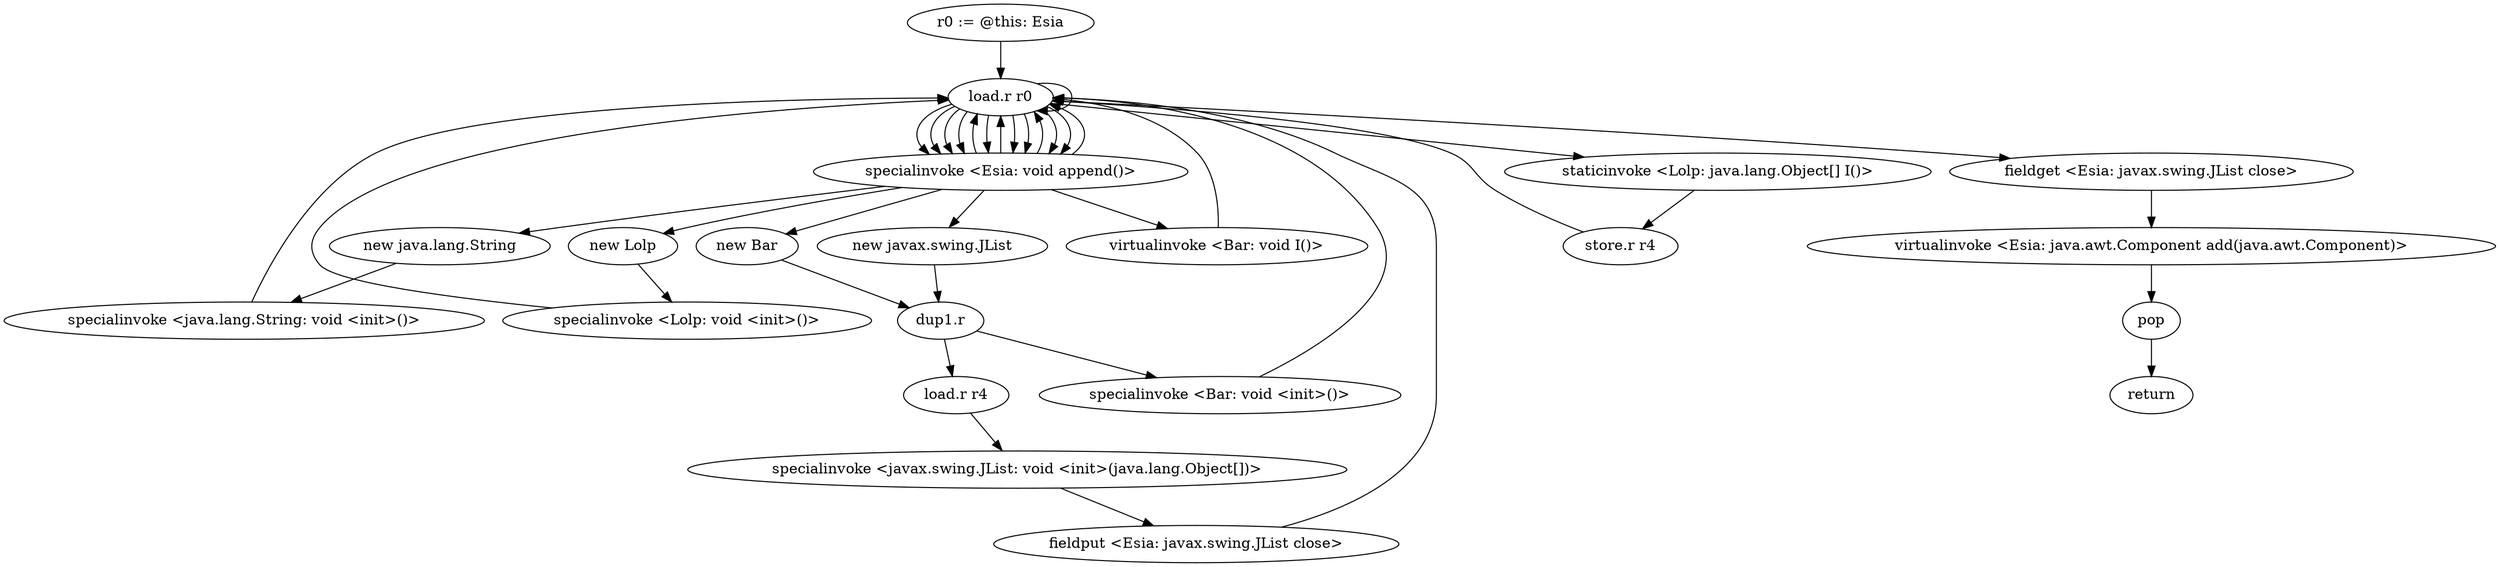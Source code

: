 digraph "" {
    "r0 := @this: Esia"
    "load.r r0"
    "r0 := @this: Esia"->"load.r r0";
    "specialinvoke <Esia: void append()>"
    "load.r r0"->"specialinvoke <Esia: void append()>";
    "new java.lang.String"
    "specialinvoke <Esia: void append()>"->"new java.lang.String";
    "specialinvoke <java.lang.String: void <init>()>"
    "new java.lang.String"->"specialinvoke <java.lang.String: void <init>()>";
    "specialinvoke <java.lang.String: void <init>()>"->"load.r r0";
    "load.r r0"->"specialinvoke <Esia: void append()>";
    "new Lolp"
    "specialinvoke <Esia: void append()>"->"new Lolp";
    "specialinvoke <Lolp: void <init>()>"
    "new Lolp"->"specialinvoke <Lolp: void <init>()>";
    "specialinvoke <Lolp: void <init>()>"->"load.r r0";
    "load.r r0"->"specialinvoke <Esia: void append()>";
    "new Bar"
    "specialinvoke <Esia: void append()>"->"new Bar";
    "dup1.r"
    "new Bar"->"dup1.r";
    "specialinvoke <Bar: void <init>()>"
    "dup1.r"->"specialinvoke <Bar: void <init>()>";
    "specialinvoke <Bar: void <init>()>"->"load.r r0";
    "load.r r0"->"specialinvoke <Esia: void append()>";
    "specialinvoke <Esia: void append()>"->"load.r r0";
    "load.r r0"->"specialinvoke <Esia: void append()>";
    "specialinvoke <Esia: void append()>"->"load.r r0";
    "load.r r0"->"specialinvoke <Esia: void append()>";
    "virtualinvoke <Bar: void I()>"
    "specialinvoke <Esia: void append()>"->"virtualinvoke <Bar: void I()>";
    "virtualinvoke <Bar: void I()>"->"load.r r0";
    "load.r r0"->"specialinvoke <Esia: void append()>";
    "specialinvoke <Esia: void append()>"->"load.r r0";
    "staticinvoke <Lolp: java.lang.Object[] I()>"
    "load.r r0"->"staticinvoke <Lolp: java.lang.Object[] I()>";
    "store.r r4"
    "staticinvoke <Lolp: java.lang.Object[] I()>"->"store.r r4";
    "store.r r4"->"load.r r0";
    "load.r r0"->"specialinvoke <Esia: void append()>";
    "new javax.swing.JList"
    "specialinvoke <Esia: void append()>"->"new javax.swing.JList";
    "new javax.swing.JList"->"dup1.r";
    "load.r r4"
    "dup1.r"->"load.r r4";
    "specialinvoke <javax.swing.JList: void <init>(java.lang.Object[])>"
    "load.r r4"->"specialinvoke <javax.swing.JList: void <init>(java.lang.Object[])>";
    "fieldput <Esia: javax.swing.JList close>"
    "specialinvoke <javax.swing.JList: void <init>(java.lang.Object[])>"->"fieldput <Esia: javax.swing.JList close>";
    "fieldput <Esia: javax.swing.JList close>"->"load.r r0";
    "load.r r0"->"specialinvoke <Esia: void append()>";
    "specialinvoke <Esia: void append()>"->"load.r r0";
    "load.r r0"->"load.r r0";
    "fieldget <Esia: javax.swing.JList close>"
    "load.r r0"->"fieldget <Esia: javax.swing.JList close>";
    "virtualinvoke <Esia: java.awt.Component add(java.awt.Component)>"
    "fieldget <Esia: javax.swing.JList close>"->"virtualinvoke <Esia: java.awt.Component add(java.awt.Component)>";
    "pop"
    "virtualinvoke <Esia: java.awt.Component add(java.awt.Component)>"->"pop";
    "return"
    "pop"->"return";
}

